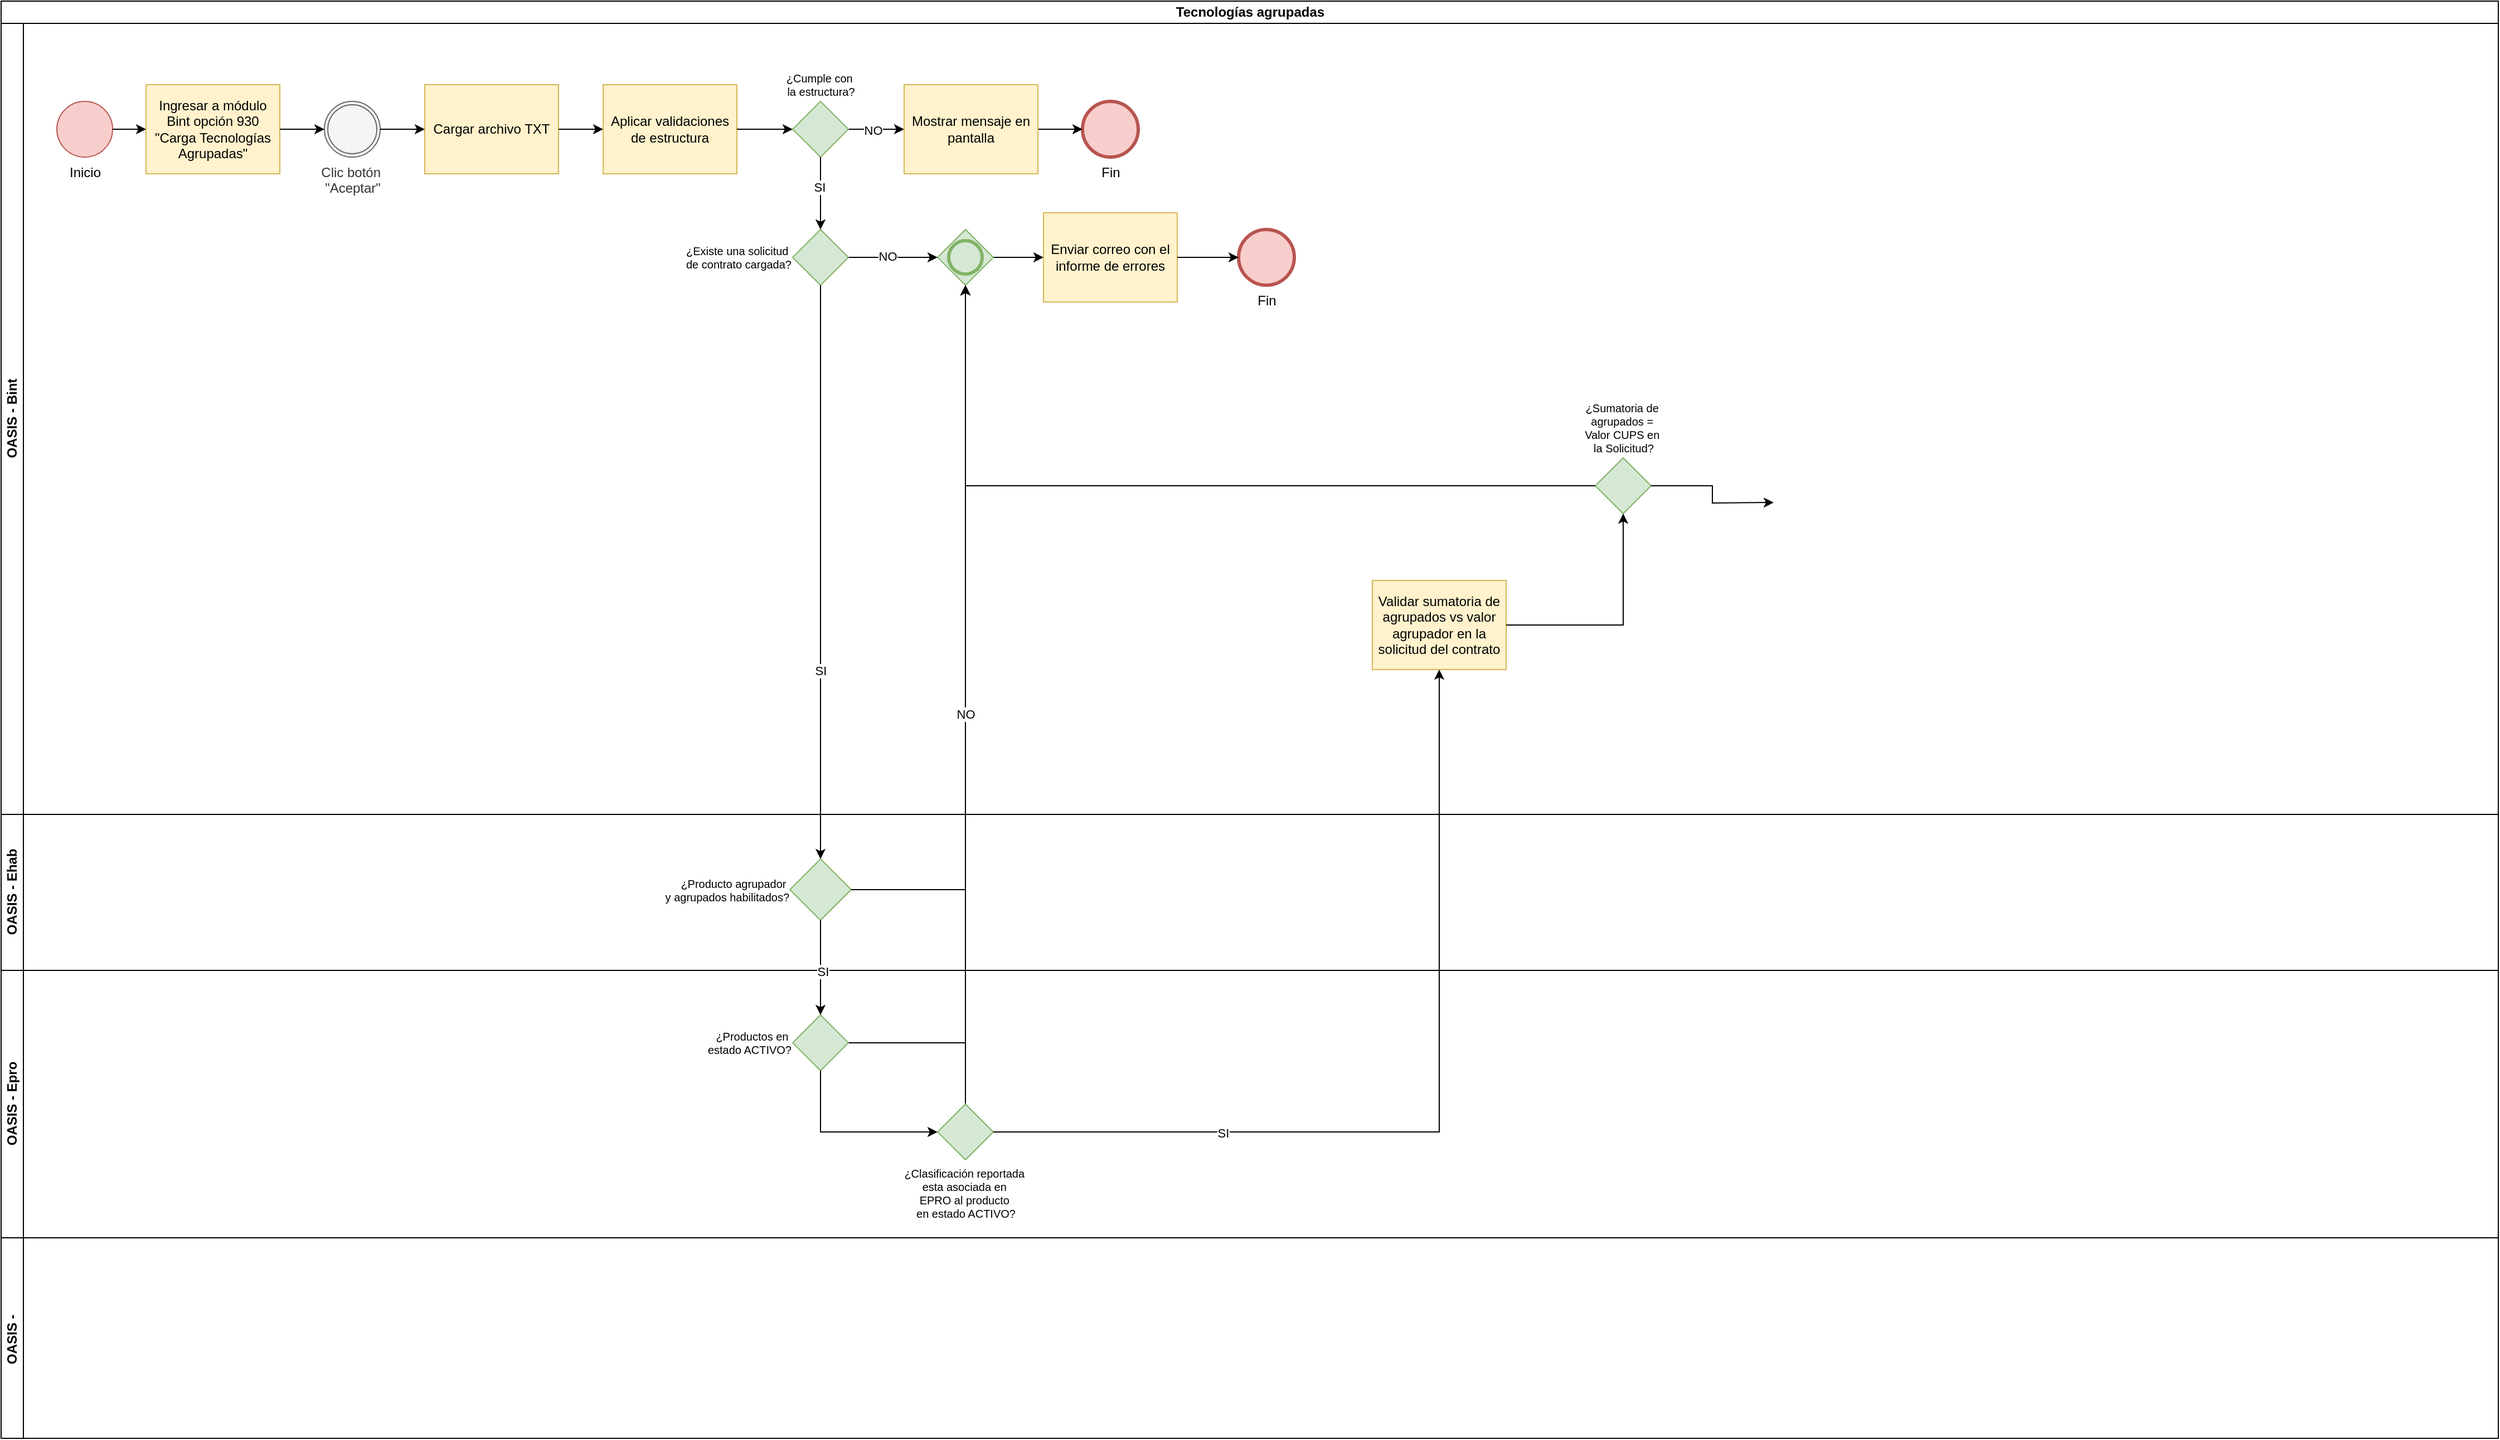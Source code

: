 <mxfile version="26.1.0">
  <diagram name="Página-1" id="_O9Sp7b_oeuf4xbjDzCd">
    <mxGraphModel dx="1434" dy="746" grid="1" gridSize="10" guides="1" tooltips="1" connect="1" arrows="1" fold="1" page="1" pageScale="1" pageWidth="2910" pageHeight="1030" math="0" shadow="0">
      <root>
        <mxCell id="0" />
        <mxCell id="1" parent="0" />
        <mxCell id="4nS9QQrtOacxWqZYsx-n-1" value="Tecnologías agrupadas" style="swimlane;childLayout=stackLayout;resizeParent=1;resizeParentMax=0;horizontal=1;startSize=20;horizontalStack=0;html=1;" vertex="1" parent="1">
          <mxGeometry x="40" y="40" width="2240" height="1290" as="geometry" />
        </mxCell>
        <mxCell id="4nS9QQrtOacxWqZYsx-n-57" style="edgeStyle=orthogonalEdgeStyle;rounded=0;orthogonalLoop=1;jettySize=auto;html=1;" edge="1" parent="4nS9QQrtOacxWqZYsx-n-1" source="4nS9QQrtOacxWqZYsx-n-56" target="4nS9QQrtOacxWqZYsx-n-25">
          <mxGeometry relative="1" as="geometry" />
        </mxCell>
        <mxCell id="4nS9QQrtOacxWqZYsx-n-54" style="edgeStyle=orthogonalEdgeStyle;rounded=0;orthogonalLoop=1;jettySize=auto;html=1;" edge="1" parent="4nS9QQrtOacxWqZYsx-n-1" source="4nS9QQrtOacxWqZYsx-n-36" target="4nS9QQrtOacxWqZYsx-n-25">
          <mxGeometry relative="1" as="geometry" />
        </mxCell>
        <mxCell id="4nS9QQrtOacxWqZYsx-n-2" value="OASIS - Bint" style="swimlane;startSize=20;horizontal=0;html=1;" vertex="1" parent="4nS9QQrtOacxWqZYsx-n-1">
          <mxGeometry y="20" width="2240" height="710" as="geometry" />
        </mxCell>
        <mxCell id="4nS9QQrtOacxWqZYsx-n-6" value="Inicio" style="points=[[0.145,0.145,0],[0.5,0,0],[0.855,0.145,0],[1,0.5,0],[0.855,0.855,0],[0.5,1,0],[0.145,0.855,0],[0,0.5,0]];shape=mxgraph.bpmn.event;html=1;verticalLabelPosition=bottom;labelBackgroundColor=#ffffff;verticalAlign=top;align=center;perimeter=ellipsePerimeter;outlineConnect=0;aspect=fixed;outline=standard;symbol=general;fillColor=#f8cecc;strokeColor=#b85450;" vertex="1" parent="4nS9QQrtOacxWqZYsx-n-2">
          <mxGeometry x="50" y="70" width="50" height="50" as="geometry" />
        </mxCell>
        <mxCell id="4nS9QQrtOacxWqZYsx-n-8" value="Ingresar a módulo Bint opción 930 &quot;Carga Tecnologías Agrupadas&quot;" style="points=[[0.25,0,0],[0.5,0,0],[0.75,0,0],[1,0.25,0],[1,0.5,0],[1,0.75,0],[0.75,1,0],[0.5,1,0],[0.25,1,0],[0,0.75,0],[0,0.5,0],[0,0.25,0]];shape=mxgraph.bpmn.task2;whiteSpace=wrap;rectStyle=rounded;size=10;html=1;container=1;expand=0;collapsible=0;taskMarker=user;fillColor=#fff2cc;strokeColor=#d6b656;" vertex="1" parent="4nS9QQrtOacxWqZYsx-n-2">
          <mxGeometry x="130" y="55" width="120" height="80" as="geometry" />
        </mxCell>
        <mxCell id="4nS9QQrtOacxWqZYsx-n-7" style="edgeStyle=orthogonalEdgeStyle;rounded=0;orthogonalLoop=1;jettySize=auto;html=1;" edge="1" parent="4nS9QQrtOacxWqZYsx-n-2" source="4nS9QQrtOacxWqZYsx-n-6" target="4nS9QQrtOacxWqZYsx-n-8">
          <mxGeometry relative="1" as="geometry">
            <mxPoint x="150" y="95" as="targetPoint" />
          </mxGeometry>
        </mxCell>
        <mxCell id="4nS9QQrtOacxWqZYsx-n-10" value="Clic botón&amp;nbsp;&lt;div&gt;&quot;Aceptar&quot;&lt;/div&gt;" style="points=[[0.145,0.145,0],[0.5,0,0],[0.855,0.145,0],[1,0.5,0],[0.855,0.855,0],[0.5,1,0],[0.145,0.855,0],[0,0.5,0]];shape=mxgraph.bpmn.event;html=1;verticalLabelPosition=bottom;labelBackgroundColor=#ffffff;verticalAlign=top;align=center;perimeter=ellipsePerimeter;outlineConnect=0;aspect=fixed;outline=throwing;symbol=general;fillColor=#f5f5f5;fontColor=#333333;strokeColor=#666666;" vertex="1" parent="4nS9QQrtOacxWqZYsx-n-2">
          <mxGeometry x="290" y="70" width="50" height="50" as="geometry" />
        </mxCell>
        <mxCell id="4nS9QQrtOacxWqZYsx-n-9" style="edgeStyle=orthogonalEdgeStyle;rounded=0;orthogonalLoop=1;jettySize=auto;html=1;" edge="1" parent="4nS9QQrtOacxWqZYsx-n-2" source="4nS9QQrtOacxWqZYsx-n-8" target="4nS9QQrtOacxWqZYsx-n-10">
          <mxGeometry relative="1" as="geometry">
            <mxPoint x="330" y="95" as="targetPoint" />
          </mxGeometry>
        </mxCell>
        <mxCell id="4nS9QQrtOacxWqZYsx-n-12" value="Cargar archivo TXT" style="points=[[0.25,0,0],[0.5,0,0],[0.75,0,0],[1,0.25,0],[1,0.5,0],[1,0.75,0],[0.75,1,0],[0.5,1,0],[0.25,1,0],[0,0.75,0],[0,0.5,0],[0,0.25,0]];shape=mxgraph.bpmn.task2;whiteSpace=wrap;rectStyle=rounded;size=10;html=1;container=1;expand=0;collapsible=0;taskMarker=user;fillColor=#fff2cc;strokeColor=#d6b656;" vertex="1" parent="4nS9QQrtOacxWqZYsx-n-2">
          <mxGeometry x="380" y="55" width="120" height="80" as="geometry" />
        </mxCell>
        <mxCell id="4nS9QQrtOacxWqZYsx-n-11" style="edgeStyle=orthogonalEdgeStyle;rounded=0;orthogonalLoop=1;jettySize=auto;html=1;" edge="1" parent="4nS9QQrtOacxWqZYsx-n-2" source="4nS9QQrtOacxWqZYsx-n-10" target="4nS9QQrtOacxWqZYsx-n-12">
          <mxGeometry relative="1" as="geometry">
            <mxPoint x="390" y="95" as="targetPoint" />
          </mxGeometry>
        </mxCell>
        <mxCell id="4nS9QQrtOacxWqZYsx-n-14" value="Aplicar validaciones de estructura" style="points=[[0.25,0,0],[0.5,0,0],[0.75,0,0],[1,0.25,0],[1,0.5,0],[1,0.75,0],[0.75,1,0],[0.5,1,0],[0.25,1,0],[0,0.75,0],[0,0.5,0],[0,0.25,0]];shape=mxgraph.bpmn.task2;whiteSpace=wrap;rectStyle=rounded;size=10;html=1;container=1;expand=0;collapsible=0;taskMarker=script;fillColor=#fff2cc;strokeColor=#d6b656;" vertex="1" parent="4nS9QQrtOacxWqZYsx-n-2">
          <mxGeometry x="540" y="55" width="120" height="80" as="geometry" />
        </mxCell>
        <mxCell id="4nS9QQrtOacxWqZYsx-n-13" style="edgeStyle=orthogonalEdgeStyle;rounded=0;orthogonalLoop=1;jettySize=auto;html=1;" edge="1" parent="4nS9QQrtOacxWqZYsx-n-2" source="4nS9QQrtOacxWqZYsx-n-12" target="4nS9QQrtOacxWqZYsx-n-14">
          <mxGeometry relative="1" as="geometry">
            <mxPoint x="550" y="95" as="targetPoint" />
          </mxGeometry>
        </mxCell>
        <mxCell id="4nS9QQrtOacxWqZYsx-n-30" style="edgeStyle=orthogonalEdgeStyle;rounded=0;orthogonalLoop=1;jettySize=auto;html=1;" edge="1" parent="4nS9QQrtOacxWqZYsx-n-2" source="4nS9QQrtOacxWqZYsx-n-16" target="4nS9QQrtOacxWqZYsx-n-29">
          <mxGeometry relative="1" as="geometry" />
        </mxCell>
        <mxCell id="4nS9QQrtOacxWqZYsx-n-45" value="NO" style="edgeLabel;html=1;align=center;verticalAlign=middle;resizable=0;points=[];" vertex="1" connectable="0" parent="4nS9QQrtOacxWqZYsx-n-30">
          <mxGeometry x="-0.12" y="-1" relative="1" as="geometry">
            <mxPoint as="offset" />
          </mxGeometry>
        </mxCell>
        <mxCell id="4nS9QQrtOacxWqZYsx-n-16" value="¿Cumple con&amp;nbsp;&lt;div&gt;la estructura?&lt;/div&gt;" style="points=[[0.25,0.25,0],[0.5,0,0],[0.75,0.25,0],[1,0.5,0],[0.75,0.75,0],[0.5,1,0],[0.25,0.75,0],[0,0.5,0]];shape=mxgraph.bpmn.gateway2;html=1;verticalLabelPosition=top;labelBackgroundColor=#ffffff;verticalAlign=bottom;align=center;perimeter=rhombusPerimeter;outlineConnect=0;outline=none;symbol=none;fillColor=#d5e8d4;strokeColor=#82b366;fontSize=10;labelPosition=center;" vertex="1" parent="4nS9QQrtOacxWqZYsx-n-2">
          <mxGeometry x="710" y="70" width="50" height="50" as="geometry" />
        </mxCell>
        <mxCell id="4nS9QQrtOacxWqZYsx-n-15" style="edgeStyle=orthogonalEdgeStyle;rounded=0;orthogonalLoop=1;jettySize=auto;html=1;" edge="1" parent="4nS9QQrtOacxWqZYsx-n-2" source="4nS9QQrtOacxWqZYsx-n-14" target="4nS9QQrtOacxWqZYsx-n-16">
          <mxGeometry relative="1" as="geometry">
            <mxPoint x="720" y="95" as="targetPoint" />
          </mxGeometry>
        </mxCell>
        <mxCell id="4nS9QQrtOacxWqZYsx-n-20" value="Fin" style="points=[[0.145,0.145,0],[0.5,0,0],[0.855,0.145,0],[1,0.5,0],[0.855,0.855,0],[0.5,1,0],[0.145,0.855,0],[0,0.5,0]];shape=mxgraph.bpmn.event;html=1;verticalLabelPosition=bottom;labelBackgroundColor=#ffffff;verticalAlign=top;align=center;perimeter=ellipsePerimeter;outlineConnect=0;aspect=fixed;outline=end;symbol=terminate2;fillColor=#f8cecc;strokeColor=#b85450;" vertex="1" parent="4nS9QQrtOacxWqZYsx-n-2">
          <mxGeometry x="970" y="70" width="50" height="50" as="geometry" />
        </mxCell>
        <mxCell id="4nS9QQrtOacxWqZYsx-n-28" style="edgeStyle=orthogonalEdgeStyle;rounded=0;orthogonalLoop=1;jettySize=auto;html=1;" edge="1" parent="4nS9QQrtOacxWqZYsx-n-2" source="4nS9QQrtOacxWqZYsx-n-25" target="4nS9QQrtOacxWqZYsx-n-27">
          <mxGeometry relative="1" as="geometry" />
        </mxCell>
        <mxCell id="4nS9QQrtOacxWqZYsx-n-25" value="" style="points=[[0.25,0.25,0],[0.5,0,0],[0.75,0.25,0],[1,0.5,0],[0.75,0.75,0],[0.5,1,0],[0.25,0.75,0],[0,0.5,0]];shape=mxgraph.bpmn.gateway2;html=1;verticalLabelPosition=bottom;labelBackgroundColor=#ffffff;verticalAlign=top;align=center;perimeter=rhombusPerimeter;outlineConnect=0;outline=end;symbol=general;fillColor=#d5e8d4;strokeColor=#82b366;" vertex="1" parent="4nS9QQrtOacxWqZYsx-n-2">
          <mxGeometry x="840" y="185" width="50" height="50" as="geometry" />
        </mxCell>
        <mxCell id="4nS9QQrtOacxWqZYsx-n-27" value="Enviar correo con el informe de errores" style="points=[[0.25,0,0],[0.5,0,0],[0.75,0,0],[1,0.25,0],[1,0.5,0],[1,0.75,0],[0.75,1,0],[0.5,1,0],[0.25,1,0],[0,0.75,0],[0,0.5,0],[0,0.25,0]];shape=mxgraph.bpmn.task2;whiteSpace=wrap;rectStyle=rounded;size=10;html=1;container=1;expand=0;collapsible=0;taskMarker=send;fillColor=#fff2cc;strokeColor=#d6b656;" vertex="1" parent="4nS9QQrtOacxWqZYsx-n-2">
          <mxGeometry x="935" y="170" width="120" height="80" as="geometry" />
        </mxCell>
        <mxCell id="4nS9QQrtOacxWqZYsx-n-31" style="edgeStyle=orthogonalEdgeStyle;rounded=0;orthogonalLoop=1;jettySize=auto;html=1;" edge="1" parent="4nS9QQrtOacxWqZYsx-n-2" source="4nS9QQrtOacxWqZYsx-n-29" target="4nS9QQrtOacxWqZYsx-n-20">
          <mxGeometry relative="1" as="geometry" />
        </mxCell>
        <mxCell id="4nS9QQrtOacxWqZYsx-n-29" value="Mostrar mensaje en pantalla" style="points=[[0.25,0,0],[0.5,0,0],[0.75,0,0],[1,0.25,0],[1,0.5,0],[1,0.75,0],[0.75,1,0],[0.5,1,0],[0.25,1,0],[0,0.75,0],[0,0.5,0],[0,0.25,0]];shape=mxgraph.bpmn.task2;whiteSpace=wrap;rectStyle=rounded;size=10;html=1;container=1;expand=0;collapsible=0;taskMarker=send;fillColor=#fff2cc;strokeColor=#d6b656;" vertex="1" parent="4nS9QQrtOacxWqZYsx-n-2">
          <mxGeometry x="810" y="55" width="120" height="80" as="geometry" />
        </mxCell>
        <mxCell id="4nS9QQrtOacxWqZYsx-n-48" style="edgeStyle=orthogonalEdgeStyle;rounded=0;orthogonalLoop=1;jettySize=auto;html=1;" edge="1" parent="4nS9QQrtOacxWqZYsx-n-2" source="4nS9QQrtOacxWqZYsx-n-41" target="4nS9QQrtOacxWqZYsx-n-25">
          <mxGeometry relative="1" as="geometry" />
        </mxCell>
        <mxCell id="4nS9QQrtOacxWqZYsx-n-49" value="NO" style="edgeLabel;html=1;align=center;verticalAlign=middle;resizable=0;points=[];" vertex="1" connectable="0" parent="4nS9QQrtOacxWqZYsx-n-48">
          <mxGeometry x="-0.125" y="1" relative="1" as="geometry">
            <mxPoint as="offset" />
          </mxGeometry>
        </mxCell>
        <mxCell id="4nS9QQrtOacxWqZYsx-n-41" value="¿Existe una&amp;nbsp;&lt;span style=&quot;background-color: light-dark(rgb(255, 255, 255), rgb(18, 18, 18)); color: light-dark(rgb(0, 0, 0), rgb(255, 255, 255));&quot;&gt;solicitud&amp;nbsp;&lt;/span&gt;&lt;div&gt;&lt;div&gt;de contrato&amp;nbsp;&lt;span style=&quot;background-color: light-dark(rgb(255, 255, 255), rgb(18, 18, 18)); color: light-dark(rgb(0, 0, 0), rgb(255, 255, 255));&quot;&gt;cargada?&lt;/span&gt;&lt;/div&gt;&lt;/div&gt;" style="points=[[0.25,0.25,0],[0.5,0,0],[0.75,0.25,0],[1,0.5,0],[0.75,0.75,0],[0.5,1,0],[0.25,0.75,0],[0,0.5,0]];shape=mxgraph.bpmn.gateway2;html=1;verticalLabelPosition=middle;labelBackgroundColor=#ffffff;verticalAlign=middle;align=right;perimeter=rhombusPerimeter;outlineConnect=0;outline=none;symbol=none;fillColor=#d5e8d4;strokeColor=#82b366;fontSize=10;labelPosition=left;" vertex="1" parent="4nS9QQrtOacxWqZYsx-n-2">
          <mxGeometry x="710" y="185" width="50" height="50" as="geometry" />
        </mxCell>
        <mxCell id="4nS9QQrtOacxWqZYsx-n-17" style="edgeStyle=orthogonalEdgeStyle;rounded=0;orthogonalLoop=1;jettySize=auto;html=1;exitX=0.5;exitY=1;exitDx=0;exitDy=0;exitPerimeter=0;" edge="1" parent="4nS9QQrtOacxWqZYsx-n-2" source="4nS9QQrtOacxWqZYsx-n-16" target="4nS9QQrtOacxWqZYsx-n-41">
          <mxGeometry relative="1" as="geometry">
            <mxPoint x="800" y="210" as="targetPoint" />
            <Array as="points">
              <mxPoint x="735" y="210" />
            </Array>
          </mxGeometry>
        </mxCell>
        <mxCell id="4nS9QQrtOacxWqZYsx-n-22" value="SI" style="edgeLabel;html=1;align=center;verticalAlign=middle;resizable=0;points=[];" vertex="1" connectable="0" parent="4nS9QQrtOacxWqZYsx-n-17">
          <mxGeometry x="-0.167" y="-1" relative="1" as="geometry">
            <mxPoint as="offset" />
          </mxGeometry>
        </mxCell>
        <mxCell id="4nS9QQrtOacxWqZYsx-n-53" value="Fin" style="points=[[0.145,0.145,0],[0.5,0,0],[0.855,0.145,0],[1,0.5,0],[0.855,0.855,0],[0.5,1,0],[0.145,0.855,0],[0,0.5,0]];shape=mxgraph.bpmn.event;html=1;verticalLabelPosition=bottom;labelBackgroundColor=#ffffff;verticalAlign=top;align=center;perimeter=ellipsePerimeter;outlineConnect=0;aspect=fixed;outline=end;symbol=terminate2;fillColor=#f8cecc;strokeColor=#b85450;" vertex="1" parent="4nS9QQrtOacxWqZYsx-n-2">
          <mxGeometry x="1110" y="185" width="50" height="50" as="geometry" />
        </mxCell>
        <mxCell id="4nS9QQrtOacxWqZYsx-n-52" style="edgeStyle=orthogonalEdgeStyle;rounded=0;orthogonalLoop=1;jettySize=auto;html=1;" edge="1" parent="4nS9QQrtOacxWqZYsx-n-2" source="4nS9QQrtOacxWqZYsx-n-27" target="4nS9QQrtOacxWqZYsx-n-53">
          <mxGeometry relative="1" as="geometry">
            <mxPoint x="1110" y="210" as="targetPoint" />
          </mxGeometry>
        </mxCell>
        <mxCell id="4nS9QQrtOacxWqZYsx-n-59" value="Validar sumatoria de agrupados vs valor agrupador en la solicitud del contrato" style="points=[[0.25,0,0],[0.5,0,0],[0.75,0,0],[1,0.25,0],[1,0.5,0],[1,0.75,0],[0.75,1,0],[0.5,1,0],[0.25,1,0],[0,0.75,0],[0,0.5,0],[0,0.25,0]];shape=mxgraph.bpmn.task2;whiteSpace=wrap;rectStyle=rounded;size=10;html=1;container=1;expand=0;collapsible=0;taskMarker=script;fillColor=#fff2cc;strokeColor=#d6b656;" vertex="1" parent="4nS9QQrtOacxWqZYsx-n-2">
          <mxGeometry x="1230" y="500" width="120" height="80" as="geometry" />
        </mxCell>
        <mxCell id="4nS9QQrtOacxWqZYsx-n-61" value="¿Sumatoria de&amp;nbsp;&lt;div&gt;agrupados =&amp;nbsp;&lt;div&gt;Valor CUPS en&amp;nbsp;&lt;/div&gt;&lt;div&gt;la Solicitud?&lt;/div&gt;&lt;/div&gt;" style="points=[[0.25,0.25,0],[0.5,0,0],[0.75,0.25,0],[1,0.5,0],[0.75,0.75,0],[0.5,1,0],[0.25,0.75,0],[0,0.5,0]];shape=mxgraph.bpmn.gateway2;html=1;verticalLabelPosition=top;labelBackgroundColor=#ffffff;verticalAlign=bottom;align=center;perimeter=rhombusPerimeter;outlineConnect=0;outline=none;symbol=none;fillColor=#d5e8d4;strokeColor=#82b366;fontSize=10;labelPosition=center;" vertex="1" parent="4nS9QQrtOacxWqZYsx-n-2">
          <mxGeometry x="1430" y="390" width="50" height="50" as="geometry" />
        </mxCell>
        <mxCell id="4nS9QQrtOacxWqZYsx-n-60" style="edgeStyle=orthogonalEdgeStyle;rounded=0;orthogonalLoop=1;jettySize=auto;html=1;" edge="1" parent="4nS9QQrtOacxWqZYsx-n-2" source="4nS9QQrtOacxWqZYsx-n-59" target="4nS9QQrtOacxWqZYsx-n-61">
          <mxGeometry relative="1" as="geometry">
            <mxPoint x="1420" y="210" as="targetPoint" />
          </mxGeometry>
        </mxCell>
        <mxCell id="4nS9QQrtOacxWqZYsx-n-63" style="edgeStyle=orthogonalEdgeStyle;rounded=0;orthogonalLoop=1;jettySize=auto;html=1;entryX=0.5;entryY=1;entryDx=0;entryDy=0;entryPerimeter=0;" edge="1" parent="4nS9QQrtOacxWqZYsx-n-2" source="4nS9QQrtOacxWqZYsx-n-61" target="4nS9QQrtOacxWqZYsx-n-25">
          <mxGeometry relative="1" as="geometry">
            <Array as="points">
              <mxPoint x="865" y="415" />
            </Array>
          </mxGeometry>
        </mxCell>
        <mxCell id="4nS9QQrtOacxWqZYsx-n-3" value="OASIS - Ehab" style="swimlane;startSize=20;horizontal=0;html=1;" vertex="1" parent="4nS9QQrtOacxWqZYsx-n-1">
          <mxGeometry y="730" width="2240" height="140" as="geometry" />
        </mxCell>
        <mxCell id="4nS9QQrtOacxWqZYsx-n-18" value="¿Producto&amp;nbsp;&lt;span style=&quot;background-color: light-dark(rgb(255, 255, 255), rgb(18, 18, 18)); color: light-dark(rgb(0, 0, 0), rgb(255, 255, 255));&quot;&gt;agrupador&amp;nbsp;&lt;/span&gt;&lt;div&gt;&lt;span style=&quot;color: light-dark(rgb(0, 0, 0), rgb(255, 255, 255)); background-color: light-dark(rgb(255, 255, 255), rgb(18, 18, 18));&quot;&gt;y agrupados&amp;nbsp;&lt;/span&gt;&lt;span style=&quot;background-color: light-dark(rgb(255, 255, 255), rgb(18, 18, 18)); color: light-dark(rgb(0, 0, 0), rgb(255, 255, 255));&quot;&gt;habilitados?&lt;/span&gt;&lt;/div&gt;" style="points=[[0.25,0.25,0],[0.5,0,0],[0.75,0.25,0],[1,0.5,0],[0.75,0.75,0],[0.5,1,0],[0.25,0.75,0],[0,0.5,0]];shape=mxgraph.bpmn.gateway2;html=1;verticalLabelPosition=middle;labelBackgroundColor=#ffffff;verticalAlign=middle;align=right;perimeter=rhombusPerimeter;outlineConnect=0;outline=none;symbol=none;fillColor=#d5e8d4;strokeColor=#82b366;fontSize=10;labelPosition=left;direction=south;" vertex="1" parent="4nS9QQrtOacxWqZYsx-n-3">
          <mxGeometry x="707.5" y="40" width="55" height="55" as="geometry" />
        </mxCell>
        <mxCell id="4nS9QQrtOacxWqZYsx-n-4" value="OASIS - Epro" style="swimlane;startSize=20;horizontal=0;html=1;" vertex="1" parent="4nS9QQrtOacxWqZYsx-n-1">
          <mxGeometry y="870" width="2240" height="240" as="geometry">
            <mxRectangle y="260" width="1000" height="30" as="alternateBounds" />
          </mxGeometry>
        </mxCell>
        <mxCell id="4nS9QQrtOacxWqZYsx-n-36" value="¿Productos en&amp;nbsp;&lt;div&gt;estado ACTIVO?&lt;/div&gt;" style="points=[[0.25,0.25,0],[0.5,0,0],[0.75,0.25,0],[1,0.5,0],[0.75,0.75,0],[0.5,1,0],[0.25,0.75,0],[0,0.5,0]];shape=mxgraph.bpmn.gateway2;html=1;verticalLabelPosition=middle;labelBackgroundColor=#ffffff;verticalAlign=middle;align=right;perimeter=rhombusPerimeter;outlineConnect=0;outline=none;symbol=none;labelPosition=left;fillColor=#d5e8d4;strokeColor=#82b366;fontSize=10;" vertex="1" parent="4nS9QQrtOacxWqZYsx-n-4">
          <mxGeometry x="710" y="40" width="50" height="50" as="geometry" />
        </mxCell>
        <mxCell id="4nS9QQrtOacxWqZYsx-n-56" value="¿Clasificación reportada&amp;nbsp;&lt;div&gt;esta asociada en&amp;nbsp;&lt;/div&gt;&lt;div&gt;EPRO al producto&amp;nbsp;&lt;/div&gt;&lt;div&gt;en estado ACTIVO?&lt;/div&gt;" style="points=[[0.25,0.25,0],[0.5,0,0],[0.75,0.25,0],[1,0.5,0],[0.75,0.75,0],[0.5,1,0],[0.25,0.75,0],[0,0.5,0]];shape=mxgraph.bpmn.gateway2;html=1;verticalLabelPosition=bottom;labelBackgroundColor=#ffffff;verticalAlign=top;align=center;perimeter=rhombusPerimeter;outlineConnect=0;outline=none;symbol=none;fontSize=10;fillColor=#d5e8d4;strokeColor=#82b366;" vertex="1" parent="4nS9QQrtOacxWqZYsx-n-4">
          <mxGeometry x="840" y="120" width="50" height="50" as="geometry" />
        </mxCell>
        <mxCell id="4nS9QQrtOacxWqZYsx-n-55" style="edgeStyle=orthogonalEdgeStyle;rounded=0;orthogonalLoop=1;jettySize=auto;html=1;entryX=0;entryY=0.5;entryDx=0;entryDy=0;entryPerimeter=0;exitX=0.5;exitY=1;exitDx=0;exitDy=0;exitPerimeter=0;" edge="1" parent="4nS9QQrtOacxWqZYsx-n-4" source="4nS9QQrtOacxWqZYsx-n-36" target="4nS9QQrtOacxWqZYsx-n-56">
          <mxGeometry relative="1" as="geometry">
            <mxPoint x="970" y="140" as="targetPoint" />
            <mxPoint x="735" y="120" as="sourcePoint" />
            <Array as="points">
              <mxPoint x="735" y="145" />
            </Array>
          </mxGeometry>
        </mxCell>
        <mxCell id="4nS9QQrtOacxWqZYsx-n-5" value="OASIS -&amp;nbsp;" style="swimlane;startSize=20;horizontal=0;html=1;" vertex="1" parent="4nS9QQrtOacxWqZYsx-n-1">
          <mxGeometry y="1110" width="2240" height="180" as="geometry">
            <mxRectangle y="260" width="1000" height="30" as="alternateBounds" />
          </mxGeometry>
        </mxCell>
        <mxCell id="4nS9QQrtOacxWqZYsx-n-43" style="edgeStyle=orthogonalEdgeStyle;rounded=0;orthogonalLoop=1;jettySize=auto;html=1;entryX=0;entryY=0.5;entryDx=0;entryDy=0;entryPerimeter=0;exitX=0.5;exitY=1;exitDx=0;exitDy=0;exitPerimeter=0;" edge="1" parent="4nS9QQrtOacxWqZYsx-n-1" source="4nS9QQrtOacxWqZYsx-n-41" target="4nS9QQrtOacxWqZYsx-n-18">
          <mxGeometry relative="1" as="geometry" />
        </mxCell>
        <mxCell id="4nS9QQrtOacxWqZYsx-n-44" value="SI" style="edgeLabel;html=1;align=center;verticalAlign=middle;resizable=0;points=[];" vertex="1" connectable="0" parent="4nS9QQrtOacxWqZYsx-n-43">
          <mxGeometry x="0.457" y="1" relative="1" as="geometry">
            <mxPoint x="-1" y="-29" as="offset" />
          </mxGeometry>
        </mxCell>
        <mxCell id="4nS9QQrtOacxWqZYsx-n-46" style="edgeStyle=orthogonalEdgeStyle;rounded=0;orthogonalLoop=1;jettySize=auto;html=1;" edge="1" parent="4nS9QQrtOacxWqZYsx-n-1" source="4nS9QQrtOacxWqZYsx-n-18" target="4nS9QQrtOacxWqZYsx-n-36">
          <mxGeometry relative="1" as="geometry" />
        </mxCell>
        <mxCell id="4nS9QQrtOacxWqZYsx-n-51" value="SI" style="edgeLabel;html=1;align=center;verticalAlign=middle;resizable=0;points=[];" vertex="1" connectable="0" parent="4nS9QQrtOacxWqZYsx-n-46">
          <mxGeometry x="0.086" y="2" relative="1" as="geometry">
            <mxPoint as="offset" />
          </mxGeometry>
        </mxCell>
        <mxCell id="4nS9QQrtOacxWqZYsx-n-47" style="edgeStyle=orthogonalEdgeStyle;rounded=0;orthogonalLoop=1;jettySize=auto;html=1;" edge="1" parent="4nS9QQrtOacxWqZYsx-n-1" source="4nS9QQrtOacxWqZYsx-n-18" target="4nS9QQrtOacxWqZYsx-n-25">
          <mxGeometry relative="1" as="geometry" />
        </mxCell>
        <mxCell id="4nS9QQrtOacxWqZYsx-n-50" value="NO" style="edgeLabel;html=1;align=center;verticalAlign=middle;resizable=0;points=[];" vertex="1" connectable="0" parent="4nS9QQrtOacxWqZYsx-n-47">
          <mxGeometry x="-0.478" relative="1" as="geometry">
            <mxPoint y="-92" as="offset" />
          </mxGeometry>
        </mxCell>
        <mxCell id="4nS9QQrtOacxWqZYsx-n-58" style="edgeStyle=orthogonalEdgeStyle;rounded=0;orthogonalLoop=1;jettySize=auto;html=1;" edge="1" parent="4nS9QQrtOacxWqZYsx-n-1" source="4nS9QQrtOacxWqZYsx-n-56" target="4nS9QQrtOacxWqZYsx-n-59">
          <mxGeometry relative="1" as="geometry">
            <mxPoint x="970" y="605" as="targetPoint" />
          </mxGeometry>
        </mxCell>
        <mxCell id="4nS9QQrtOacxWqZYsx-n-62" value="SI" style="edgeLabel;html=1;align=center;verticalAlign=middle;resizable=0;points=[];" vertex="1" connectable="0" parent="4nS9QQrtOacxWqZYsx-n-58">
          <mxGeometry x="-0.494" y="-1" relative="1" as="geometry">
            <mxPoint as="offset" />
          </mxGeometry>
        </mxCell>
        <mxCell id="4nS9QQrtOacxWqZYsx-n-64" style="edgeStyle=orthogonalEdgeStyle;rounded=0;orthogonalLoop=1;jettySize=auto;html=1;" edge="1" parent="1" source="4nS9QQrtOacxWqZYsx-n-61">
          <mxGeometry relative="1" as="geometry">
            <mxPoint x="1630" y="490" as="targetPoint" />
          </mxGeometry>
        </mxCell>
      </root>
    </mxGraphModel>
  </diagram>
</mxfile>
